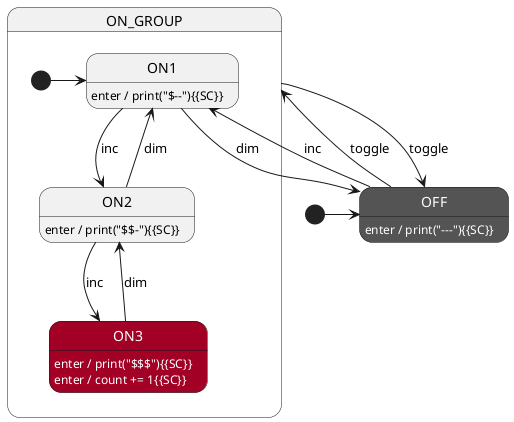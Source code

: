 @startuml {{smName}}

/'
  This diagram is just a sample to show what the syntax can look like.
  
  We don't yet generate fully working examples for every supported language.
  This starting template is language agnostic.
'/

' ///////////////////////////// STYLES /////////////////////////////
' Define some colors for the states. Totally optional.
skinparam state {
    ' red style:
    BackgroundColor<<red>> a20025
    FontColor<<red>> white
    ' dark style:
    BackgroundColor<<dark>> 545454
    FontColor<<dark>> white
}

' //////////////////////// STATE ORGANIZATION ///////////////////////
' Note: StateSmith treats state names and events as case insensitive.
' More info: https://github.com/StateSmith/StateSmith/wiki/PlantUML

state OFF <<dark>>

state ON_GROUP {
    [*] -> ON1
    state ON1
    state ON2
    state ON3 <<red>>
}

' ///////////////////////// STATE HANDLERS /////////////////////////
' Syntax https://github.com/StateSmith/StateSmith/wiki/Behaviors

[*] -> OFF

'OFF
OFF: enter / print("---"){{SC}}
OFF --> ON1 : inc
OFF --> ON_GROUP: toggle

'ON_GROUP
ON_GROUP --> OFF: toggle

'ON1
ON1: enter / print("$--"){{SC}}
ON1 --> ON2 : inc
ON1 --> OFF : dim

'ON2
ON2: enter / print("$$-"){{SC}}
ON2 --> ON3 : inc
ON2 --> ON1 : dim

'ON3
ON3: enter / print("$$$"){{SC}}
ON3: enter / count += 1{{SC}}
ON3 --> ON2 : dim



' //////////////////////// StateSmith config ////////////////////////
' The below special comment block sets the StateSmith configuration.
' More info: https://github.com/StateSmith/StateSmith/issues/335
' Feel free to remove or modify it as needed.

/'! $CONFIG : toml
{{configToml}}
'/
@enduml